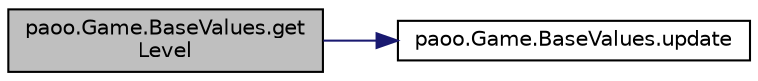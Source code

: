 digraph "paoo.Game.BaseValues.getLevel"
{
 // LATEX_PDF_SIZE
  edge [fontname="Helvetica",fontsize="10",labelfontname="Helvetica",labelfontsize="10"];
  node [fontname="Helvetica",fontsize="10",shape=record];
  rankdir="LR";
  Node14 [label="paoo.Game.BaseValues.get\lLevel",height=0.2,width=0.4,color="black", fillcolor="grey75", style="filled", fontcolor="black",tooltip=" "];
  Node14 -> Node15 [color="midnightblue",fontsize="10",style="solid",fontname="Helvetica"];
  Node15 [label="paoo.Game.BaseValues.update",height=0.2,width=0.4,color="black", fillcolor="white", style="filled",URL="$classpaoo_1_1_game_1_1_base_values.html#a7a6d60aa070134a04524e11954af2ccb",tooltip=" "];
}
